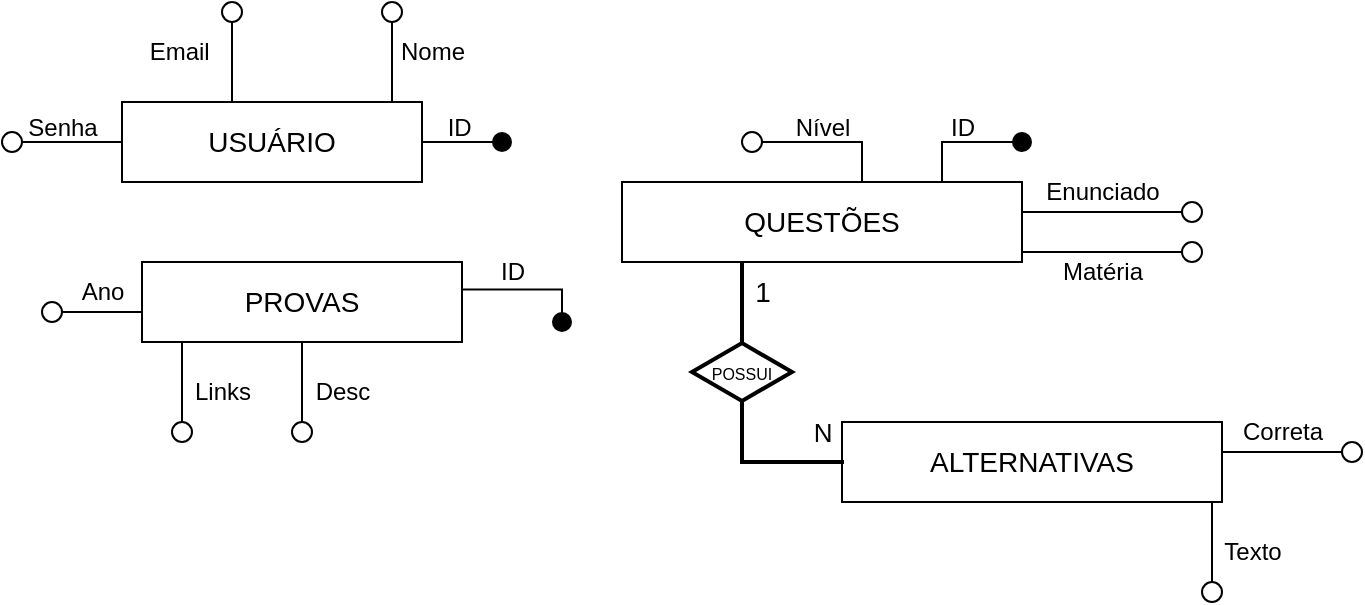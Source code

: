 <mxfile version="24.2.8" type="github">
  <diagram name="Página-1" id="ZswGRudKd_srTkBG3vQB">
    <mxGraphModel dx="778" dy="419" grid="1" gridSize="10" guides="1" tooltips="1" connect="1" arrows="1" fold="1" page="1" pageScale="1" pageWidth="827" pageHeight="1169" math="0" shadow="0">
      <root>
        <mxCell id="0" />
        <mxCell id="1" parent="0" />
        <mxCell id="i_oInmgkwNaaSc6fp8XF-6" value="" style="line;strokeWidth=1;html=1;direction=south;" parent="1" vertex="1">
          <mxGeometry x="230" y="80" width="30" height="40" as="geometry" />
        </mxCell>
        <mxCell id="i_oInmgkwNaaSc6fp8XF-1" value="&lt;font style=&quot;font-size: 14px;&quot;&gt;USUÁRIO&lt;/font&gt;" style="rounded=0;whiteSpace=wrap;html=1;" parent="1" vertex="1">
          <mxGeometry x="110" y="120" width="150" height="40" as="geometry" />
        </mxCell>
        <mxCell id="i_oInmgkwNaaSc6fp8XF-3" value="" style="line;strokeWidth=1;html=1;" parent="1" vertex="1">
          <mxGeometry x="260" y="135" width="40" height="10" as="geometry" />
        </mxCell>
        <mxCell id="i_oInmgkwNaaSc6fp8XF-4" value="" style="shape=waypoint;sketch=0;fillStyle=solid;size=6;pointerEvents=1;points=[];fillColor=none;resizable=0;rotatable=0;perimeter=centerPerimeter;snapToPoint=1;strokeWidth=3;" parent="1" vertex="1">
          <mxGeometry x="290" y="130" width="20" height="20" as="geometry" />
        </mxCell>
        <mxCell id="i_oInmgkwNaaSc6fp8XF-5" value="&amp;nbsp; &amp;nbsp; &amp;nbsp;ID" style="text;html=1;align=center;verticalAlign=middle;resizable=0;points=[];autosize=1;strokeColor=none;fillColor=none;" parent="1" vertex="1">
          <mxGeometry x="245" y="118" width="50" height="30" as="geometry" />
        </mxCell>
        <mxCell id="i_oInmgkwNaaSc6fp8XF-8" value="" style="ellipse;whiteSpace=wrap;html=1;aspect=fixed;strokeWidth=1;" parent="1" vertex="1">
          <mxGeometry x="240" y="70" width="10" height="10" as="geometry" />
        </mxCell>
        <mxCell id="i_oInmgkwNaaSc6fp8XF-11" value="&lt;font style=&quot;vertical-align: inherit;&quot;&gt;&lt;font style=&quot;vertical-align: inherit;&quot;&gt;&lt;font style=&quot;vertical-align: inherit;&quot;&gt;&lt;font style=&quot;vertical-align: inherit;&quot;&gt;Nome&lt;/font&gt;&lt;/font&gt;&lt;/font&gt;&lt;/font&gt;" style="text;html=1;align=center;verticalAlign=middle;resizable=0;points=[];autosize=1;strokeColor=none;fillColor=none;" parent="1" vertex="1">
          <mxGeometry x="235" y="80" width="60" height="30" as="geometry" />
        </mxCell>
        <mxCell id="i_oInmgkwNaaSc6fp8XF-12" value="&lt;font style=&quot;vertical-align: inherit;&quot;&gt;&lt;font style=&quot;vertical-align: inherit;&quot;&gt;Email&amp;nbsp;&lt;/font&gt;&lt;/font&gt;" style="text;html=1;align=center;verticalAlign=middle;resizable=0;points=[];autosize=1;strokeColor=none;fillColor=none;" parent="1" vertex="1">
          <mxGeometry x="110" y="80" width="60" height="30" as="geometry" />
        </mxCell>
        <mxCell id="i_oInmgkwNaaSc6fp8XF-13" value="" style="line;strokeWidth=1;html=1;" parent="1" vertex="1">
          <mxGeometry x="60" y="135" width="50" height="10" as="geometry" />
        </mxCell>
        <mxCell id="i_oInmgkwNaaSc6fp8XF-17" value="" style="line;strokeWidth=1;html=1;direction=south;" parent="1" vertex="1">
          <mxGeometry x="160" y="80" width="10" height="40" as="geometry" />
        </mxCell>
        <mxCell id="i_oInmgkwNaaSc6fp8XF-18" value="" style="ellipse;whiteSpace=wrap;html=1;aspect=fixed;strokeWidth=1;" parent="1" vertex="1">
          <mxGeometry x="160" y="70" width="10" height="10" as="geometry" />
        </mxCell>
        <mxCell id="i_oInmgkwNaaSc6fp8XF-19" value="" style="ellipse;whiteSpace=wrap;html=1;aspect=fixed;strokeWidth=1;" parent="1" vertex="1">
          <mxGeometry x="50" y="135" width="10" height="10" as="geometry" />
        </mxCell>
        <mxCell id="i_oInmgkwNaaSc6fp8XF-21" value="Senha" style="text;html=1;align=center;verticalAlign=middle;resizable=0;points=[];autosize=1;strokeColor=none;fillColor=none;" parent="1" vertex="1">
          <mxGeometry x="50" y="118" width="60" height="30" as="geometry" />
        </mxCell>
        <mxCell id="i_oInmgkwNaaSc6fp8XF-22" value="&lt;font style=&quot;font-size: 14px;&quot;&gt;QUESTÕES&lt;/font&gt;" style="rounded=0;whiteSpace=wrap;html=1;" parent="1" vertex="1">
          <mxGeometry x="360" y="160" width="200" height="40" as="geometry" />
        </mxCell>
        <mxCell id="i_oInmgkwNaaSc6fp8XF-23" value="" style="shape=partialRectangle;whiteSpace=wrap;html=1;bottom=0;right=0;fillColor=none;" parent="1" vertex="1">
          <mxGeometry x="520" y="140" width="40" height="20" as="geometry" />
        </mxCell>
        <mxCell id="i_oInmgkwNaaSc6fp8XF-25" value="" style="shape=waypoint;sketch=0;fillStyle=solid;size=6;pointerEvents=1;points=[];fillColor=none;resizable=0;rotatable=0;perimeter=centerPerimeter;snapToPoint=1;strokeWidth=3;" parent="1" vertex="1">
          <mxGeometry x="550" y="130" width="20" height="20" as="geometry" />
        </mxCell>
        <mxCell id="i_oInmgkwNaaSc6fp8XF-26" value="ID" style="text;html=1;align=center;verticalAlign=middle;resizable=0;points=[];autosize=1;strokeColor=none;fillColor=none;" parent="1" vertex="1">
          <mxGeometry x="510" y="118" width="40" height="30" as="geometry" />
        </mxCell>
        <mxCell id="i_oInmgkwNaaSc6fp8XF-27" value="" style="line;strokeWidth=1;html=1;" parent="1" vertex="1">
          <mxGeometry x="560" y="170" width="80" height="10" as="geometry" />
        </mxCell>
        <mxCell id="i_oInmgkwNaaSc6fp8XF-28" value="" style="ellipse;whiteSpace=wrap;html=1;aspect=fixed;strokeWidth=1;" parent="1" vertex="1">
          <mxGeometry x="420" y="135" width="10" height="10" as="geometry" />
        </mxCell>
        <mxCell id="i_oInmgkwNaaSc6fp8XF-29" value="" style="ellipse;whiteSpace=wrap;html=1;aspect=fixed;strokeWidth=1;" parent="1" vertex="1">
          <mxGeometry x="640" y="190" width="10" height="10" as="geometry" />
        </mxCell>
        <mxCell id="i_oInmgkwNaaSc6fp8XF-30" value="" style="ellipse;whiteSpace=wrap;html=1;aspect=fixed;strokeWidth=1;" parent="1" vertex="1">
          <mxGeometry x="640" y="170" width="10" height="10" as="geometry" />
        </mxCell>
        <mxCell id="i_oInmgkwNaaSc6fp8XF-31" value="" style="shape=partialRectangle;whiteSpace=wrap;html=1;bottom=0;right=0;fillColor=none;direction=south;" parent="1" vertex="1">
          <mxGeometry x="430" y="140" width="50" height="20" as="geometry" />
        </mxCell>
        <mxCell id="i_oInmgkwNaaSc6fp8XF-35" value="Nível" style="text;html=1;align=center;verticalAlign=middle;resizable=0;points=[];autosize=1;strokeColor=none;fillColor=none;" parent="1" vertex="1">
          <mxGeometry x="435" y="118" width="50" height="30" as="geometry" />
        </mxCell>
        <mxCell id="i_oInmgkwNaaSc6fp8XF-36" value="Enunciado" style="text;html=1;align=center;verticalAlign=middle;resizable=0;points=[];autosize=1;strokeColor=none;fillColor=none;" parent="1" vertex="1">
          <mxGeometry x="560" y="150" width="80" height="30" as="geometry" />
        </mxCell>
        <mxCell id="i_oInmgkwNaaSc6fp8XF-37" value="" style="line;strokeWidth=1;html=1;" parent="1" vertex="1">
          <mxGeometry x="560" y="190" width="80" height="10" as="geometry" />
        </mxCell>
        <mxCell id="i_oInmgkwNaaSc6fp8XF-39" value="Matéria" style="text;html=1;align=center;verticalAlign=middle;resizable=0;points=[];autosize=1;strokeColor=none;fillColor=none;" parent="1" vertex="1">
          <mxGeometry x="570" y="190" width="60" height="30" as="geometry" />
        </mxCell>
        <mxCell id="i_oInmgkwNaaSc6fp8XF-40" value="&lt;span style=&quot;font-size: 14px;&quot;&gt;PROVAS&lt;/span&gt;" style="rounded=0;whiteSpace=wrap;html=1;" parent="1" vertex="1">
          <mxGeometry x="120" y="200" width="160" height="40" as="geometry" />
        </mxCell>
        <mxCell id="i_oInmgkwNaaSc6fp8XF-42" value="" style="shape=partialRectangle;whiteSpace=wrap;html=1;bottom=0;right=0;fillColor=none;direction=south;" parent="1" vertex="1">
          <mxGeometry x="280" y="213.75" width="50" height="12.5" as="geometry" />
        </mxCell>
        <mxCell id="i_oInmgkwNaaSc6fp8XF-43" value="" style="shape=waypoint;sketch=0;fillStyle=solid;size=6;pointerEvents=1;points=[];fillColor=none;resizable=0;rotatable=0;perimeter=centerPerimeter;snapToPoint=1;strokeWidth=3;" parent="1" vertex="1">
          <mxGeometry x="320" y="220" width="20" height="20" as="geometry" />
        </mxCell>
        <mxCell id="i_oInmgkwNaaSc6fp8XF-44" value="ID" style="text;html=1;align=center;verticalAlign=middle;resizable=0;points=[];autosize=1;strokeColor=none;fillColor=none;" parent="1" vertex="1">
          <mxGeometry x="285" y="190" width="40" height="30" as="geometry" />
        </mxCell>
        <mxCell id="i_oInmgkwNaaSc6fp8XF-45" value="" style="line;strokeWidth=1;html=1;direction=south;" parent="1" vertex="1">
          <mxGeometry x="135" y="240" width="10" height="40" as="geometry" />
        </mxCell>
        <mxCell id="i_oInmgkwNaaSc6fp8XF-46" value="" style="line;strokeWidth=1;html=1;direction=south;" parent="1" vertex="1">
          <mxGeometry x="195" y="240" width="10" height="40" as="geometry" />
        </mxCell>
        <mxCell id="i_oInmgkwNaaSc6fp8XF-47" value="Links" style="text;html=1;align=center;verticalAlign=middle;resizable=0;points=[];autosize=1;strokeColor=none;fillColor=none;" parent="1" vertex="1">
          <mxGeometry x="135" y="250" width="50" height="30" as="geometry" />
        </mxCell>
        <mxCell id="i_oInmgkwNaaSc6fp8XF-48" value="Desc" style="text;html=1;align=center;verticalAlign=middle;resizable=0;points=[];autosize=1;strokeColor=none;fillColor=none;" parent="1" vertex="1">
          <mxGeometry x="195" y="250" width="50" height="30" as="geometry" />
        </mxCell>
        <mxCell id="i_oInmgkwNaaSc6fp8XF-49" value="" style="line;strokeWidth=1;html=1;" parent="1" vertex="1">
          <mxGeometry x="80" y="220" width="40" height="10" as="geometry" />
        </mxCell>
        <mxCell id="i_oInmgkwNaaSc6fp8XF-50" value="Ano" style="text;html=1;align=center;verticalAlign=middle;resizable=0;points=[];autosize=1;strokeColor=none;fillColor=none;" parent="1" vertex="1">
          <mxGeometry x="80" y="200" width="40" height="30" as="geometry" />
        </mxCell>
        <mxCell id="i_oInmgkwNaaSc6fp8XF-51" value="" style="ellipse;whiteSpace=wrap;html=1;aspect=fixed;strokeWidth=1;" parent="1" vertex="1">
          <mxGeometry x="70" y="220" width="10" height="10" as="geometry" />
        </mxCell>
        <mxCell id="i_oInmgkwNaaSc6fp8XF-52" value="" style="ellipse;whiteSpace=wrap;html=1;aspect=fixed;strokeWidth=1;" parent="1" vertex="1">
          <mxGeometry x="135" y="280" width="10" height="10" as="geometry" />
        </mxCell>
        <mxCell id="i_oInmgkwNaaSc6fp8XF-53" value="" style="ellipse;whiteSpace=wrap;html=1;aspect=fixed;strokeWidth=1;" parent="1" vertex="1">
          <mxGeometry x="195" y="280" width="10" height="10" as="geometry" />
        </mxCell>
        <mxCell id="i_oInmgkwNaaSc6fp8XF-57" value="&lt;font style=&quot;font-size: 14px;&quot;&gt;ALTERNATIVAS&lt;/font&gt;" style="rounded=0;whiteSpace=wrap;html=1;" parent="1" vertex="1">
          <mxGeometry x="470" y="280" width="190" height="40" as="geometry" />
        </mxCell>
        <mxCell id="i_oInmgkwNaaSc6fp8XF-58" value="" style="ellipse;whiteSpace=wrap;html=1;aspect=fixed;strokeWidth=1;" parent="1" vertex="1">
          <mxGeometry x="650" y="360" width="10" height="10" as="geometry" />
        </mxCell>
        <mxCell id="i_oInmgkwNaaSc6fp8XF-59" value="" style="ellipse;whiteSpace=wrap;html=1;aspect=fixed;strokeWidth=1;" parent="1" vertex="1">
          <mxGeometry x="720" y="290" width="10" height="10" as="geometry" />
        </mxCell>
        <mxCell id="i_oInmgkwNaaSc6fp8XF-64" value="" style="line;strokeWidth=1;html=1;" parent="1" vertex="1">
          <mxGeometry x="660" y="290" width="60" height="10" as="geometry" />
        </mxCell>
        <mxCell id="i_oInmgkwNaaSc6fp8XF-65" value="Correta" style="text;html=1;align=center;verticalAlign=middle;resizable=0;points=[];autosize=1;strokeColor=none;fillColor=none;" parent="1" vertex="1">
          <mxGeometry x="660" y="270" width="60" height="30" as="geometry" />
        </mxCell>
        <mxCell id="i_oInmgkwNaaSc6fp8XF-66" value="" style="line;strokeWidth=1;html=1;direction=south;" parent="1" vertex="1">
          <mxGeometry x="650" y="320" width="10" height="40" as="geometry" />
        </mxCell>
        <mxCell id="i_oInmgkwNaaSc6fp8XF-67" value="Texto" style="text;html=1;align=center;verticalAlign=middle;resizable=0;points=[];autosize=1;strokeColor=none;fillColor=none;" parent="1" vertex="1">
          <mxGeometry x="650" y="330" width="50" height="30" as="geometry" />
        </mxCell>
        <mxCell id="i_oInmgkwNaaSc6fp8XF-68" value="" style="shape=partialRectangle;whiteSpace=wrap;html=1;bottom=0;right=0;fillColor=none;strokeWidth=2;flipV=1;" parent="1" vertex="1">
          <mxGeometry x="420" y="270" width="50" height="30" as="geometry" />
        </mxCell>
        <mxCell id="i_oInmgkwNaaSc6fp8XF-69" value="&lt;font style=&quot;font-size: 14px;&quot;&gt;1&lt;/font&gt;" style="text;html=1;align=center;verticalAlign=middle;resizable=0;points=[];autosize=1;strokeColor=none;fillColor=none;" parent="1" vertex="1">
          <mxGeometry x="415" y="200" width="30" height="30" as="geometry" />
        </mxCell>
        <mxCell id="i_oInmgkwNaaSc6fp8XF-70" value="&lt;font style=&quot;font-size: 13px;&quot;&gt;N&lt;/font&gt;" style="text;html=1;align=center;verticalAlign=middle;resizable=0;points=[];autosize=1;strokeColor=none;fillColor=none;" parent="1" vertex="1">
          <mxGeometry x="445" y="270" width="30" height="30" as="geometry" />
        </mxCell>
        <mxCell id="wub3syW9n3brP2nV1ymO-1" value="&lt;span style=&quot;font-size: 8px;&quot;&gt;POSSUI&lt;/span&gt;" style="html=1;whiteSpace=wrap;aspect=fixed;shape=isoRectangle;strokeWidth=2;" vertex="1" parent="1">
          <mxGeometry x="395" y="240" width="50" height="30" as="geometry" />
        </mxCell>
        <mxCell id="wub3syW9n3brP2nV1ymO-2" value="" style="line;strokeWidth=2;direction=south;html=1;perimeter=backbonePerimeter;points=[];outlineConnect=0;" vertex="1" parent="1">
          <mxGeometry x="415" y="200" width="10" height="40" as="geometry" />
        </mxCell>
      </root>
    </mxGraphModel>
  </diagram>
</mxfile>
